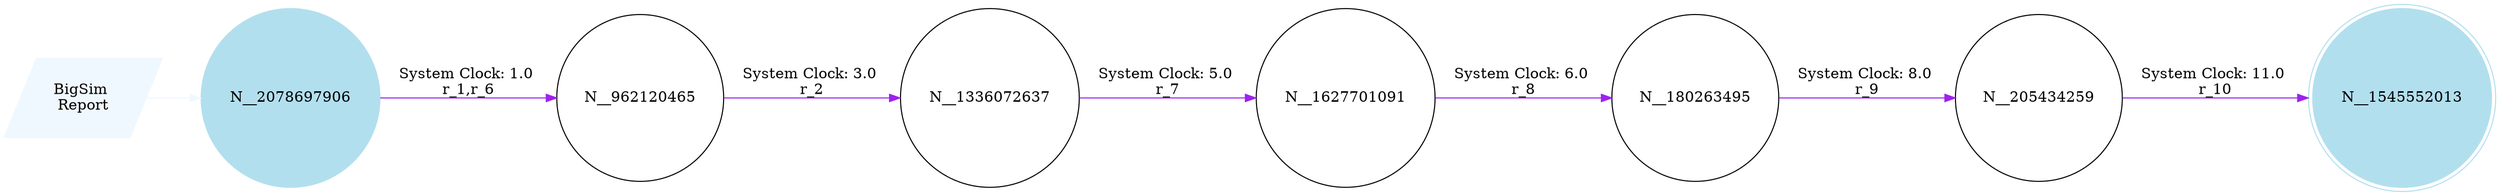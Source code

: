 digraph reaction_graph { 
   rankdir=LR; 
   Node [shape = circle]; 
   BigSim_Report [shape = parallelogram color = aliceblue style=filled label="BigSim 
Report"]; 
BigSim_Report -> N__2078697906[color = aliceblue label = ""]; 
 N__2078697906 
 [shape=circle, color=lightblue2, style=filled]; 
N__1627701091[ label="N__1627701091"]; 
 N__1627701091 -> N__180263495[ color = purple label = "System Clock: 6.0 
r_8"]; 
N__180263495[ label="N__180263495"]; 
 N__180263495 -> N__205434259[ color = purple label = "System Clock: 8.0 
r_9"]; 
N__205434259[ label="N__205434259"]; 
 N__205434259 -> N__1545552013[ color = purple label = "System Clock: 11.0 
r_10"]; 
N__2078697906[ label="N__2078697906"]; 
 N__2078697906 -> N__962120465[ color = purple label = "System Clock: 1.0 
r_1,r_6"]; 
N__1545552013[ shape = doublecircle, color=lightblue2, style=filled, label="N__1545552013"]; 
N__1336072637[ label="N__1336072637"]; 
 N__1336072637 -> N__1627701091[ color = purple label = "System Clock: 5.0 
r_7"]; 
N__962120465[ label="N__962120465"]; 
 N__962120465 -> N__1336072637[ color = purple label = "System Clock: 3.0 
r_2"]; 
} 
  
